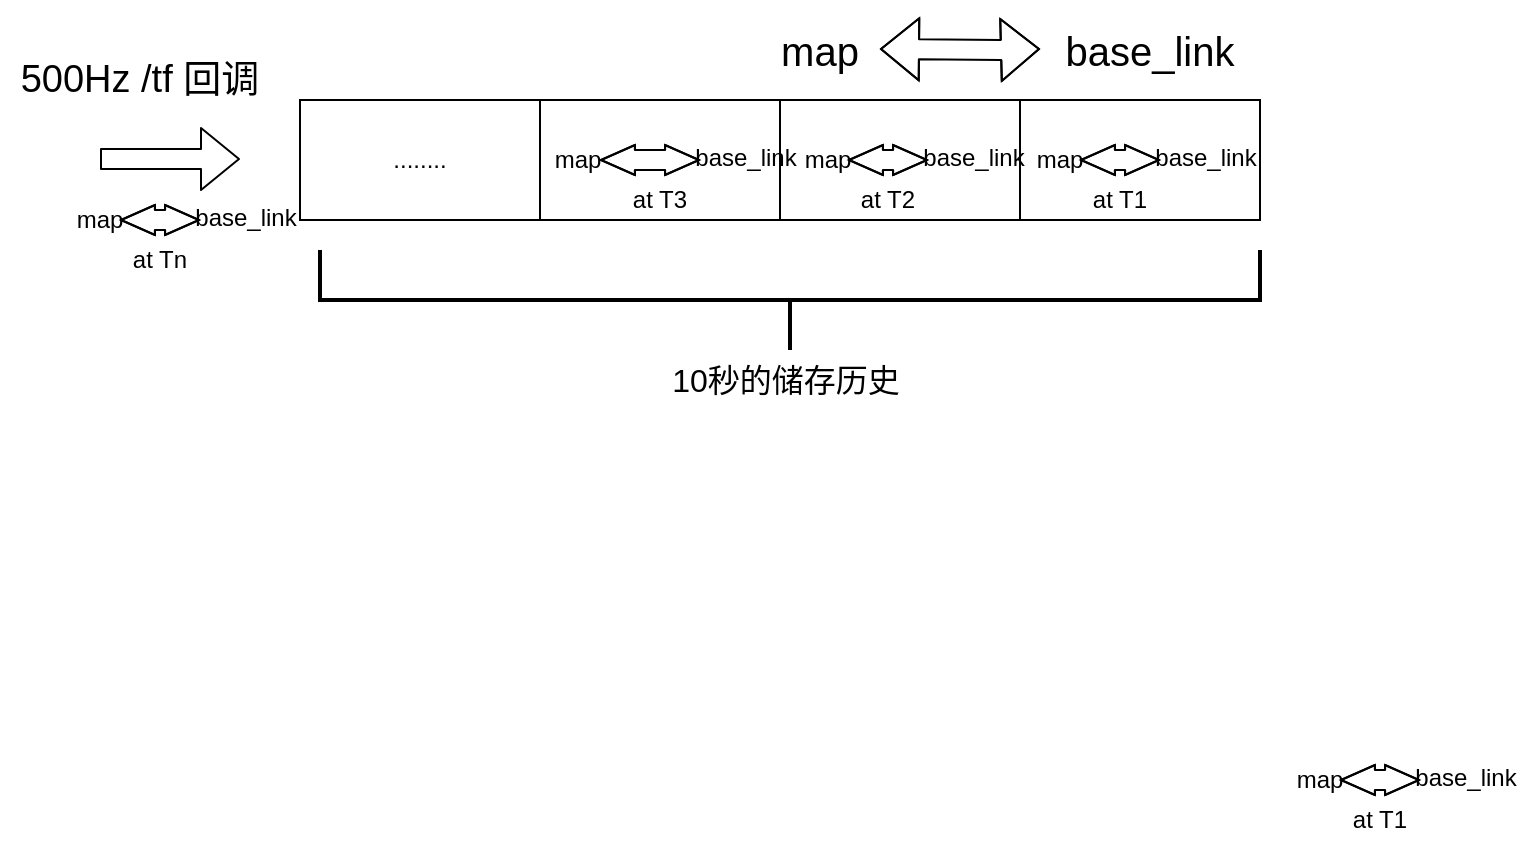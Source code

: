 <mxfile version="14.9.1" type="github"><diagram id="eLqi2LsaZszeZ6uXdkBi" name="Page-1"><mxGraphModel dx="1443" dy="894" grid="1" gridSize="10" guides="1" tooltips="1" connect="1" arrows="1" fold="1" page="1" pageScale="1" pageWidth="850" pageHeight="1100" math="0" shadow="0"><root><mxCell id="0"/><mxCell id="1" parent="0"/><mxCell id="IQaS9pTeqDp9Ufn2F792-1" value="&lt;font style=&quot;font-size: 20px&quot;&gt;map&lt;/font&gt;" style="text;html=1;strokeColor=none;fillColor=none;align=center;verticalAlign=middle;whiteSpace=wrap;rounded=0;" vertex="1" parent="1"><mxGeometry x="460" y="225" width="40" height="20" as="geometry"/></mxCell><mxCell id="IQaS9pTeqDp9Ufn2F792-2" value="&lt;font style=&quot;font-size: 20px&quot;&gt;base_link&lt;/font&gt;" style="text;html=1;strokeColor=none;fillColor=none;align=center;verticalAlign=middle;whiteSpace=wrap;rounded=0;" vertex="1" parent="1"><mxGeometry x="590" y="210" width="110" height="50" as="geometry"/></mxCell><mxCell id="IQaS9pTeqDp9Ufn2F792-3" value="" style="shape=flexArrow;endArrow=classic;startArrow=classic;html=1;" edge="1" parent="1"><mxGeometry width="100" height="100" relative="1" as="geometry"><mxPoint x="510" y="234.5" as="sourcePoint"/><mxPoint x="590" y="234.5" as="targetPoint"/><Array as="points"><mxPoint x="570" y="235"/></Array></mxGeometry></mxCell><mxCell id="IQaS9pTeqDp9Ufn2F792-4" value="........" style="rounded=0;whiteSpace=wrap;html=1;" vertex="1" parent="1"><mxGeometry x="220" y="260" width="120" height="60" as="geometry"/></mxCell><mxCell id="IQaS9pTeqDp9Ufn2F792-5" value="" style="rounded=0;whiteSpace=wrap;html=1;" vertex="1" parent="1"><mxGeometry x="340" y="260" width="120" height="60" as="geometry"/></mxCell><mxCell id="IQaS9pTeqDp9Ufn2F792-6" value="" style="rounded=0;whiteSpace=wrap;html=1;" vertex="1" parent="1"><mxGeometry x="460" y="260" width="120" height="60" as="geometry"/></mxCell><mxCell id="IQaS9pTeqDp9Ufn2F792-7" value="" style="rounded=0;whiteSpace=wrap;html=1;" vertex="1" parent="1"><mxGeometry x="580" y="260" width="120" height="60" as="geometry"/></mxCell><mxCell id="IQaS9pTeqDp9Ufn2F792-8" value="" style="shape=flexArrow;endArrow=classic;html=1;" edge="1" parent="1"><mxGeometry width="50" height="50" relative="1" as="geometry"><mxPoint x="120" y="289.5" as="sourcePoint"/><mxPoint x="190" y="289.5" as="targetPoint"/></mxGeometry></mxCell><mxCell id="IQaS9pTeqDp9Ufn2F792-9" value="&lt;font style=&quot;font-size: 19px&quot;&gt;500Hz /tf 回调&lt;/font&gt;" style="text;html=1;strokeColor=none;fillColor=none;align=center;verticalAlign=middle;whiteSpace=wrap;rounded=0;" vertex="1" parent="1"><mxGeometry x="70" y="220" width="140" height="60" as="geometry"/></mxCell><mxCell id="IQaS9pTeqDp9Ufn2F792-27" value="" style="group" vertex="1" connectable="0" parent="1"><mxGeometry x="560" y="280" width="118" height="40" as="geometry"/></mxCell><mxCell id="IQaS9pTeqDp9Ufn2F792-22" value="" style="group" vertex="1" connectable="0" parent="IQaS9pTeqDp9Ufn2F792-27"><mxGeometry width="118" height="20" as="geometry"/></mxCell><mxCell id="IQaS9pTeqDp9Ufn2F792-12" value="&lt;font style=&quot;font-size: 12px&quot;&gt;map&lt;/font&gt;" style="text;html=1;strokeColor=none;fillColor=none;align=center;verticalAlign=middle;whiteSpace=wrap;rounded=0;" vertex="1" parent="IQaS9pTeqDp9Ufn2F792-22"><mxGeometry x="20" width="40" height="20" as="geometry"/></mxCell><mxCell id="IQaS9pTeqDp9Ufn2F792-13" value="&lt;font style=&quot;font-size: 12px;&quot;&gt;base_link&lt;/font&gt;" style="text;html=1;strokeColor=none;fillColor=none;align=center;verticalAlign=middle;whiteSpace=wrap;rounded=0;fontSize=12;" vertex="1" parent="IQaS9pTeqDp9Ufn2F792-22"><mxGeometry x="108" y="9" width="10" as="geometry"/></mxCell><mxCell id="IQaS9pTeqDp9Ufn2F792-18" value="" style="shape=flexArrow;endArrow=classic;startArrow=classic;html=1;startWidth=4;startSize=5.32;endWidth=4;endSize=5.32;" edge="1" parent="IQaS9pTeqDp9Ufn2F792-22"><mxGeometry width="100" height="100" relative="1" as="geometry"><mxPoint x="50" y="10" as="sourcePoint"/><mxPoint x="90" y="10" as="targetPoint"/><Array as="points"><mxPoint x="70" y="10"/></Array></mxGeometry></mxCell><mxCell id="IQaS9pTeqDp9Ufn2F792-23" value="at T1" style="text;html=1;strokeColor=none;fillColor=none;align=center;verticalAlign=middle;whiteSpace=wrap;rounded=0;fontSize=12;" vertex="1" parent="IQaS9pTeqDp9Ufn2F792-27"><mxGeometry x="50" y="20" width="40" height="20" as="geometry"/></mxCell><mxCell id="IQaS9pTeqDp9Ufn2F792-28" value="" style="group" vertex="1" connectable="0" parent="1"><mxGeometry x="330" y="280" width="118" height="40" as="geometry"/></mxCell><mxCell id="IQaS9pTeqDp9Ufn2F792-29" value="" style="group" vertex="1" connectable="0" parent="IQaS9pTeqDp9Ufn2F792-28"><mxGeometry width="118" height="20" as="geometry"/></mxCell><mxCell id="IQaS9pTeqDp9Ufn2F792-30" value="&lt;font style=&quot;font-size: 12px&quot;&gt;map&lt;/font&gt;" style="text;html=1;strokeColor=none;fillColor=none;align=center;verticalAlign=middle;whiteSpace=wrap;rounded=0;" vertex="1" parent="IQaS9pTeqDp9Ufn2F792-29"><mxGeometry x="9" width="40" height="20" as="geometry"/></mxCell><mxCell id="IQaS9pTeqDp9Ufn2F792-31" value="&lt;font style=&quot;font-size: 12px;&quot;&gt;base_link&lt;/font&gt;" style="text;html=1;strokeColor=none;fillColor=none;align=center;verticalAlign=middle;whiteSpace=wrap;rounded=0;fontSize=12;" vertex="1" parent="IQaS9pTeqDp9Ufn2F792-29"><mxGeometry x="108" y="9" width="10" as="geometry"/></mxCell><mxCell id="IQaS9pTeqDp9Ufn2F792-32" value="" style="shape=flexArrow;endArrow=classic;startArrow=classic;html=1;startWidth=4;startSize=5.32;endWidth=4;endSize=5.32;" edge="1" parent="IQaS9pTeqDp9Ufn2F792-29"><mxGeometry width="100" height="100" relative="1" as="geometry"><mxPoint x="40" y="10" as="sourcePoint"/><mxPoint x="90" y="10" as="targetPoint"/><Array as="points"><mxPoint x="70" y="10"/></Array></mxGeometry></mxCell><mxCell id="IQaS9pTeqDp9Ufn2F792-33" value="at T3" style="text;html=1;strokeColor=none;fillColor=none;align=center;verticalAlign=middle;whiteSpace=wrap;rounded=0;fontSize=12;" vertex="1" parent="IQaS9pTeqDp9Ufn2F792-28"><mxGeometry x="50" y="20" width="40" height="20" as="geometry"/></mxCell><mxCell id="IQaS9pTeqDp9Ufn2F792-42" value="" style="group" vertex="1" connectable="0" parent="1"><mxGeometry x="444" y="280" width="118" height="40" as="geometry"/></mxCell><mxCell id="IQaS9pTeqDp9Ufn2F792-43" value="" style="group" vertex="1" connectable="0" parent="IQaS9pTeqDp9Ufn2F792-42"><mxGeometry width="118" height="20" as="geometry"/></mxCell><mxCell id="IQaS9pTeqDp9Ufn2F792-44" value="&lt;font style=&quot;font-size: 12px&quot;&gt;map&lt;/font&gt;" style="text;html=1;strokeColor=none;fillColor=none;align=center;verticalAlign=middle;whiteSpace=wrap;rounded=0;" vertex="1" parent="IQaS9pTeqDp9Ufn2F792-43"><mxGeometry x="20" width="40" height="20" as="geometry"/></mxCell><mxCell id="IQaS9pTeqDp9Ufn2F792-45" value="&lt;font style=&quot;font-size: 12px;&quot;&gt;base_link&lt;/font&gt;" style="text;html=1;strokeColor=none;fillColor=none;align=center;verticalAlign=middle;whiteSpace=wrap;rounded=0;fontSize=12;" vertex="1" parent="IQaS9pTeqDp9Ufn2F792-43"><mxGeometry x="108" y="9" width="10" as="geometry"/></mxCell><mxCell id="IQaS9pTeqDp9Ufn2F792-46" value="" style="shape=flexArrow;endArrow=classic;startArrow=classic;html=1;startWidth=4;startSize=5.32;endWidth=4;endSize=5.32;" edge="1" parent="IQaS9pTeqDp9Ufn2F792-43"><mxGeometry width="100" height="100" relative="1" as="geometry"><mxPoint x="50" y="10" as="sourcePoint"/><mxPoint x="90" y="10" as="targetPoint"/><Array as="points"><mxPoint x="70" y="10"/></Array></mxGeometry></mxCell><mxCell id="IQaS9pTeqDp9Ufn2F792-47" value="at T2" style="text;html=1;strokeColor=none;fillColor=none;align=center;verticalAlign=middle;whiteSpace=wrap;rounded=0;fontSize=12;" vertex="1" parent="IQaS9pTeqDp9Ufn2F792-42"><mxGeometry x="50" y="20" width="40" height="20" as="geometry"/></mxCell><mxCell id="IQaS9pTeqDp9Ufn2F792-56" value="" style="strokeWidth=2;html=1;shape=mxgraph.flowchart.annotation_2;align=left;labelPosition=right;pointerEvents=1;fontSize=12;rotation=-90;" vertex="1" parent="1"><mxGeometry x="440" y="125" width="50" height="470" as="geometry"/></mxCell><mxCell id="IQaS9pTeqDp9Ufn2F792-57" value="&lt;font style=&quot;font-size: 16px&quot;&gt;10秒的储存历史&lt;/font&gt;" style="text;html=1;strokeColor=none;fillColor=none;align=center;verticalAlign=middle;whiteSpace=wrap;rounded=0;fontSize=12;" vertex="1" parent="1"><mxGeometry x="400" y="390" width="126" height="20" as="geometry"/></mxCell><mxCell id="IQaS9pTeqDp9Ufn2F792-63" value="&lt;font style=&quot;font-size: 12px&quot;&gt;map&lt;/font&gt;" style="text;html=1;strokeColor=none;fillColor=none;align=center;verticalAlign=middle;whiteSpace=wrap;rounded=0;" vertex="1" parent="1"><mxGeometry x="710" y="590" width="40" height="20" as="geometry"/></mxCell><mxCell id="IQaS9pTeqDp9Ufn2F792-64" value="&lt;font style=&quot;font-size: 12px;&quot;&gt;base_link&lt;/font&gt;" style="text;html=1;strokeColor=none;fillColor=none;align=center;verticalAlign=middle;whiteSpace=wrap;rounded=0;fontSize=12;" vertex="1" parent="1"><mxGeometry x="798" y="599" width="10" as="geometry"/></mxCell><mxCell id="IQaS9pTeqDp9Ufn2F792-65" value="" style="shape=flexArrow;endArrow=classic;startArrow=classic;html=1;startWidth=4;startSize=5.32;endWidth=4;endSize=5.32;" edge="1" parent="1"><mxGeometry width="100" height="100" relative="1" as="geometry"><mxPoint x="740" y="600" as="sourcePoint"/><mxPoint x="780" y="600" as="targetPoint"/><Array as="points"><mxPoint x="760" y="600"/></Array></mxGeometry></mxCell><mxCell id="IQaS9pTeqDp9Ufn2F792-66" value="at T1" style="text;html=1;strokeColor=none;fillColor=none;align=center;verticalAlign=middle;whiteSpace=wrap;rounded=0;fontSize=12;" vertex="1" parent="1"><mxGeometry x="740" y="610" width="40" height="20" as="geometry"/></mxCell><mxCell id="IQaS9pTeqDp9Ufn2F792-67" value="&lt;font style=&quot;font-size: 12px&quot;&gt;map&lt;/font&gt;" style="text;html=1;strokeColor=none;fillColor=none;align=center;verticalAlign=middle;whiteSpace=wrap;rounded=0;" vertex="1" parent="1"><mxGeometry x="100" y="310" width="40" height="20" as="geometry"/></mxCell><mxCell id="IQaS9pTeqDp9Ufn2F792-68" value="&lt;font style=&quot;font-size: 12px;&quot;&gt;base_link&lt;/font&gt;" style="text;html=1;strokeColor=none;fillColor=none;align=center;verticalAlign=middle;whiteSpace=wrap;rounded=0;fontSize=12;" vertex="1" parent="1"><mxGeometry x="188" y="319" width="10" as="geometry"/></mxCell><mxCell id="IQaS9pTeqDp9Ufn2F792-69" value="" style="shape=flexArrow;endArrow=classic;startArrow=classic;html=1;startWidth=4;startSize=5.32;endWidth=4;endSize=5.32;" edge="1" parent="1"><mxGeometry width="100" height="100" relative="1" as="geometry"><mxPoint x="130" y="320" as="sourcePoint"/><mxPoint x="170" y="320" as="targetPoint"/><Array as="points"><mxPoint x="150" y="320"/></Array></mxGeometry></mxCell><mxCell id="IQaS9pTeqDp9Ufn2F792-70" value="at Tn" style="text;html=1;strokeColor=none;fillColor=none;align=center;verticalAlign=middle;whiteSpace=wrap;rounded=0;fontSize=12;" vertex="1" parent="1"><mxGeometry x="130" y="330" width="40" height="20" as="geometry"/></mxCell></root></mxGraphModel></diagram></mxfile>
